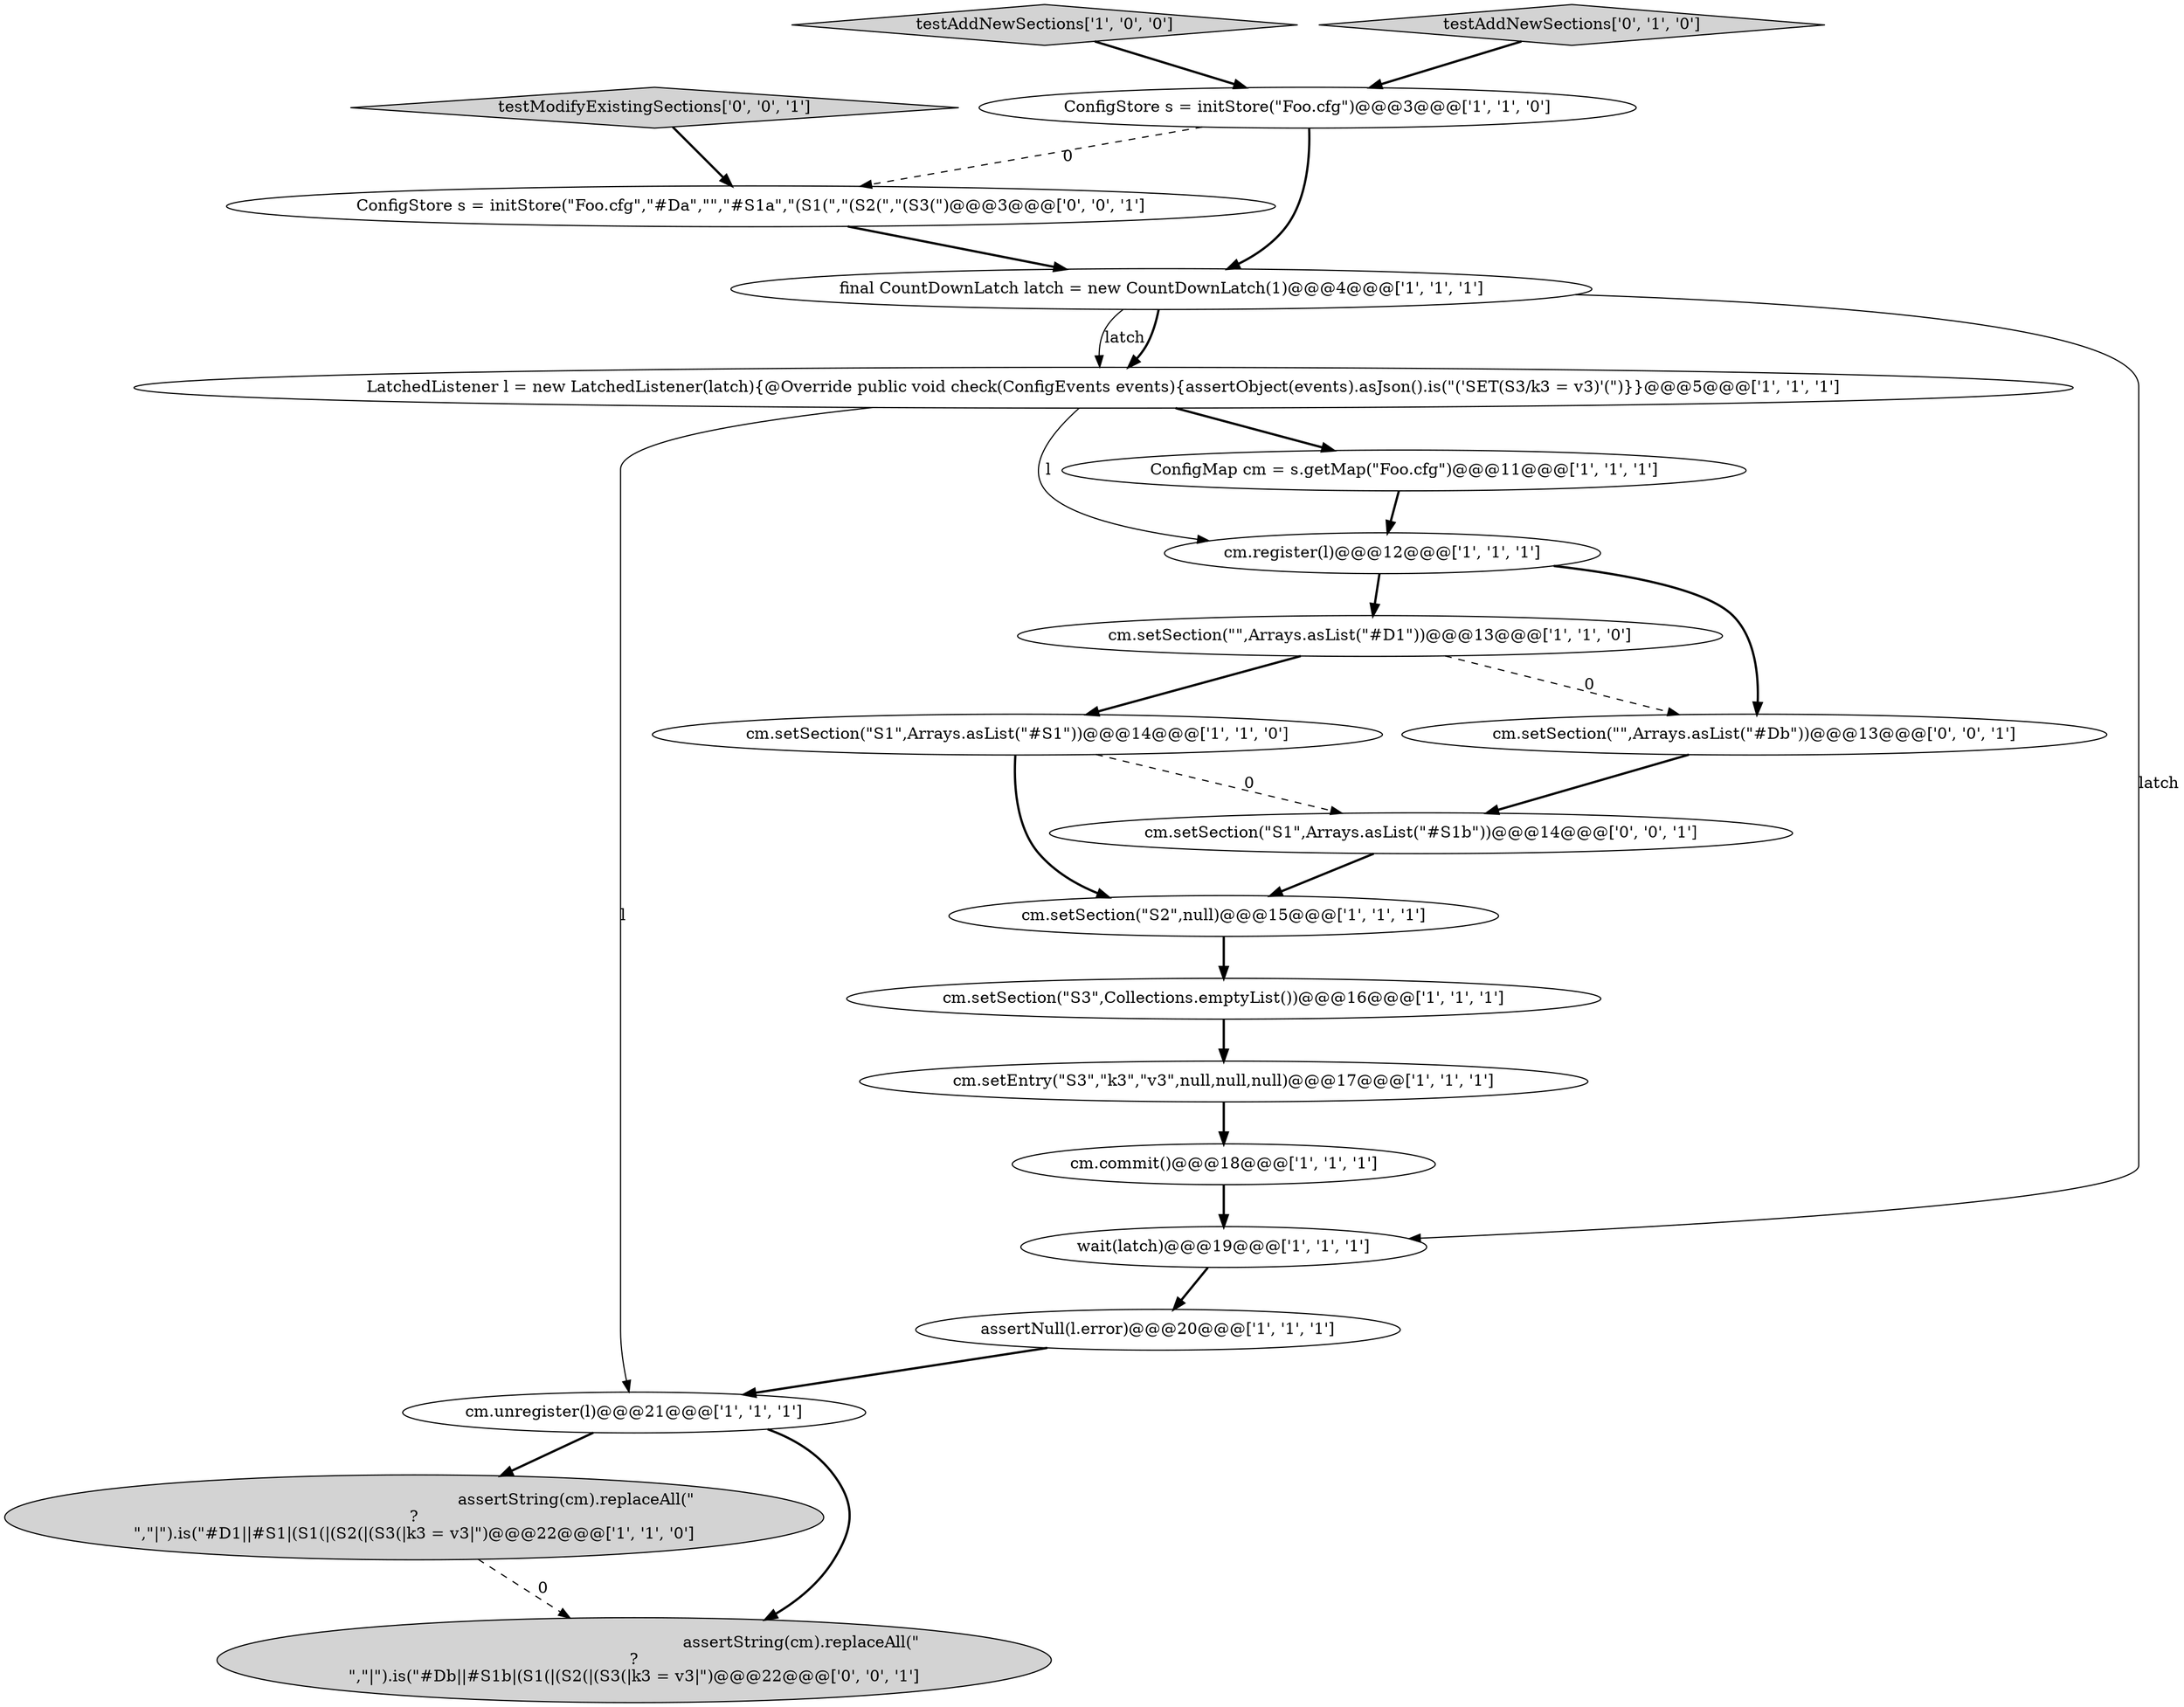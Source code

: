 digraph {
18 [style = filled, label = "ConfigStore s = initStore(\"Foo.cfg\",\"#Da\",\"\",\"#S1a\",\"(S1(\",\"(S2(\",\"(S3(\")@@@3@@@['0', '0', '1']", fillcolor = white, shape = ellipse image = "AAA0AAABBB3BBB"];
11 [style = filled, label = "cm.setSection(\"S3\",Collections.emptyList())@@@16@@@['1', '1', '1']", fillcolor = white, shape = ellipse image = "AAA0AAABBB1BBB"];
10 [style = filled, label = "assertString(cm).replaceAll(\"\r?\n\",\"|\").is(\"#D1||#S1|(S1(|(S2(|(S3(|k3 = v3|\")@@@22@@@['1', '1', '0']", fillcolor = lightgray, shape = ellipse image = "AAA0AAABBB1BBB"];
1 [style = filled, label = "cm.register(l)@@@12@@@['1', '1', '1']", fillcolor = white, shape = ellipse image = "AAA0AAABBB1BBB"];
12 [style = filled, label = "LatchedListener l = new LatchedListener(latch){@Override public void check(ConfigEvents events){assertObject(events).asJson().is(\"('SET(S3/k3 = v3)'(\")}}@@@5@@@['1', '1', '1']", fillcolor = white, shape = ellipse image = "AAA0AAABBB1BBB"];
5 [style = filled, label = "cm.setEntry(\"S3\",\"k3\",\"v3\",null,null,null)@@@17@@@['1', '1', '1']", fillcolor = white, shape = ellipse image = "AAA0AAABBB1BBB"];
21 [style = filled, label = "cm.setSection(\"S1\",Arrays.asList(\"#S1b\"))@@@14@@@['0', '0', '1']", fillcolor = white, shape = ellipse image = "AAA0AAABBB3BBB"];
15 [style = filled, label = "testAddNewSections['1', '0', '0']", fillcolor = lightgray, shape = diamond image = "AAA0AAABBB1BBB"];
20 [style = filled, label = "cm.setSection(\"\",Arrays.asList(\"#Db\"))@@@13@@@['0', '0', '1']", fillcolor = white, shape = ellipse image = "AAA0AAABBB3BBB"];
17 [style = filled, label = "testModifyExistingSections['0', '0', '1']", fillcolor = lightgray, shape = diamond image = "AAA0AAABBB3BBB"];
6 [style = filled, label = "cm.setSection(\"\",Arrays.asList(\"#D1\"))@@@13@@@['1', '1', '0']", fillcolor = white, shape = ellipse image = "AAA0AAABBB1BBB"];
7 [style = filled, label = "final CountDownLatch latch = new CountDownLatch(1)@@@4@@@['1', '1', '1']", fillcolor = white, shape = ellipse image = "AAA0AAABBB1BBB"];
13 [style = filled, label = "ConfigMap cm = s.getMap(\"Foo.cfg\")@@@11@@@['1', '1', '1']", fillcolor = white, shape = ellipse image = "AAA0AAABBB1BBB"];
19 [style = filled, label = "assertString(cm).replaceAll(\"\r?\n\",\"|\").is(\"#Db||#S1b|(S1(|(S2(|(S3(|k3 = v3|\")@@@22@@@['0', '0', '1']", fillcolor = lightgray, shape = ellipse image = "AAA0AAABBB3BBB"];
16 [style = filled, label = "testAddNewSections['0', '1', '0']", fillcolor = lightgray, shape = diamond image = "AAA0AAABBB2BBB"];
9 [style = filled, label = "wait(latch)@@@19@@@['1', '1', '1']", fillcolor = white, shape = ellipse image = "AAA0AAABBB1BBB"];
8 [style = filled, label = "cm.setSection(\"S1\",Arrays.asList(\"#S1\"))@@@14@@@['1', '1', '0']", fillcolor = white, shape = ellipse image = "AAA0AAABBB1BBB"];
14 [style = filled, label = "assertNull(l.error)@@@20@@@['1', '1', '1']", fillcolor = white, shape = ellipse image = "AAA0AAABBB1BBB"];
2 [style = filled, label = "cm.unregister(l)@@@21@@@['1', '1', '1']", fillcolor = white, shape = ellipse image = "AAA0AAABBB1BBB"];
0 [style = filled, label = "cm.setSection(\"S2\",null)@@@15@@@['1', '1', '1']", fillcolor = white, shape = ellipse image = "AAA0AAABBB1BBB"];
4 [style = filled, label = "cm.commit()@@@18@@@['1', '1', '1']", fillcolor = white, shape = ellipse image = "AAA0AAABBB1BBB"];
3 [style = filled, label = "ConfigStore s = initStore(\"Foo.cfg\")@@@3@@@['1', '1', '0']", fillcolor = white, shape = ellipse image = "AAA0AAABBB1BBB"];
7->12 [style = solid, label="latch"];
4->9 [style = bold, label=""];
16->3 [style = bold, label=""];
2->19 [style = bold, label=""];
21->0 [style = bold, label=""];
7->12 [style = bold, label=""];
6->20 [style = dashed, label="0"];
10->19 [style = dashed, label="0"];
3->18 [style = dashed, label="0"];
1->20 [style = bold, label=""];
0->11 [style = bold, label=""];
8->21 [style = dashed, label="0"];
2->10 [style = bold, label=""];
15->3 [style = bold, label=""];
13->1 [style = bold, label=""];
20->21 [style = bold, label=""];
8->0 [style = bold, label=""];
12->13 [style = bold, label=""];
11->5 [style = bold, label=""];
1->6 [style = bold, label=""];
3->7 [style = bold, label=""];
12->1 [style = solid, label="l"];
5->4 [style = bold, label=""];
6->8 [style = bold, label=""];
9->14 [style = bold, label=""];
7->9 [style = solid, label="latch"];
14->2 [style = bold, label=""];
18->7 [style = bold, label=""];
12->2 [style = solid, label="l"];
17->18 [style = bold, label=""];
}
